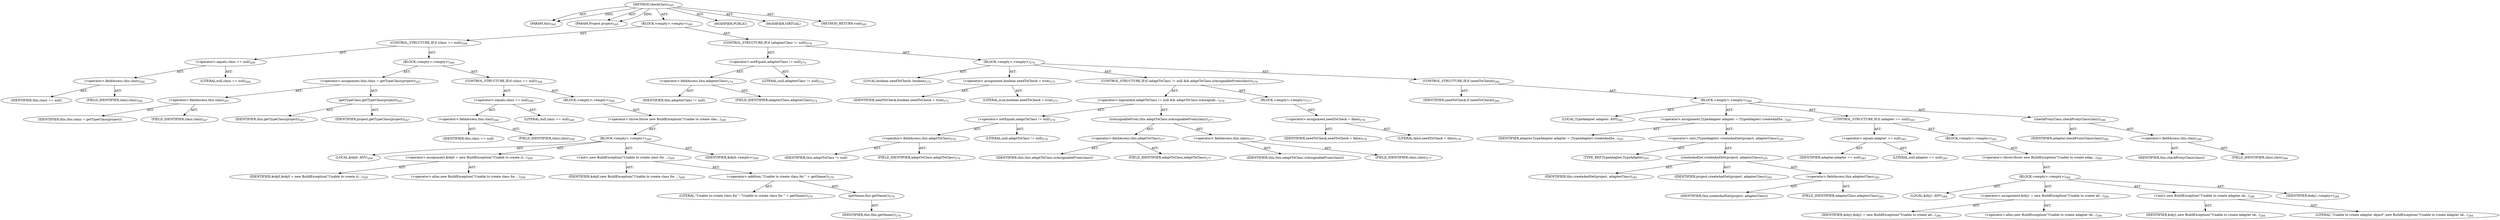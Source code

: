 digraph "checkClass" {  
"111669149709" [label = <(METHOD,checkClass)<SUB>265</SUB>> ]
"115964117001" [label = <(PARAM,this)<SUB>265</SUB>> ]
"115964117018" [label = <(PARAM,Project project)<SUB>265</SUB>> ]
"25769803807" [label = <(BLOCK,&lt;empty&gt;,&lt;empty&gt;)<SUB>265</SUB>> ]
"47244640274" [label = <(CONTROL_STRUCTURE,IF,if (clazz == null))<SUB>266</SUB>> ]
"30064771159" [label = <(&lt;operator&gt;.equals,clazz == null)<SUB>266</SUB>> ]
"30064771160" [label = <(&lt;operator&gt;.fieldAccess,this.clazz)<SUB>266</SUB>> ]
"68719476826" [label = <(IDENTIFIER,this,clazz == null)> ]
"55834574883" [label = <(FIELD_IDENTIFIER,clazz,clazz)<SUB>266</SUB>> ]
"90194313236" [label = <(LITERAL,null,clazz == null)<SUB>266</SUB>> ]
"25769803808" [label = <(BLOCK,&lt;empty&gt;,&lt;empty&gt;)<SUB>266</SUB>> ]
"30064771161" [label = <(&lt;operator&gt;.assignment,this.clazz = getTypeClass(project))<SUB>267</SUB>> ]
"30064771162" [label = <(&lt;operator&gt;.fieldAccess,this.clazz)<SUB>267</SUB>> ]
"68719476827" [label = <(IDENTIFIER,this,this.clazz = getTypeClass(project))> ]
"55834574884" [label = <(FIELD_IDENTIFIER,clazz,clazz)<SUB>267</SUB>> ]
"30064771163" [label = <(getTypeClass,getTypeClass(project))<SUB>267</SUB>> ]
"68719476750" [label = <(IDENTIFIER,this,getTypeClass(project))<SUB>267</SUB>> ]
"68719476828" [label = <(IDENTIFIER,project,getTypeClass(project))<SUB>267</SUB>> ]
"47244640275" [label = <(CONTROL_STRUCTURE,IF,if (clazz == null))<SUB>268</SUB>> ]
"30064771164" [label = <(&lt;operator&gt;.equals,clazz == null)<SUB>268</SUB>> ]
"30064771165" [label = <(&lt;operator&gt;.fieldAccess,this.clazz)<SUB>268</SUB>> ]
"68719476829" [label = <(IDENTIFIER,this,clazz == null)> ]
"55834574885" [label = <(FIELD_IDENTIFIER,clazz,clazz)<SUB>268</SUB>> ]
"90194313237" [label = <(LITERAL,null,clazz == null)<SUB>268</SUB>> ]
"25769803809" [label = <(BLOCK,&lt;empty&gt;,&lt;empty&gt;)<SUB>268</SUB>> ]
"30064771166" [label = <(&lt;operator&gt;.throw,throw new BuildException(&quot;Unable to create clas...)<SUB>269</SUB>> ]
"25769803810" [label = <(BLOCK,&lt;empty&gt;,&lt;empty&gt;)<SUB>269</SUB>> ]
"94489280516" [label = <(LOCAL,$obj0: ANY)<SUB>269</SUB>> ]
"30064771167" [label = <(&lt;operator&gt;.assignment,$obj0 = new BuildException(&quot;Unable to create cl...)<SUB>269</SUB>> ]
"68719476830" [label = <(IDENTIFIER,$obj0,$obj0 = new BuildException(&quot;Unable to create cl...)<SUB>269</SUB>> ]
"30064771168" [label = <(&lt;operator&gt;.alloc,new BuildException(&quot;Unable to create class for ...)<SUB>269</SUB>> ]
"30064771169" [label = <(&lt;init&gt;,new BuildException(&quot;Unable to create class for ...)<SUB>269</SUB>> ]
"68719476831" [label = <(IDENTIFIER,$obj0,new BuildException(&quot;Unable to create class for ...)<SUB>269</SUB>> ]
"30064771170" [label = <(&lt;operator&gt;.addition,&quot;Unable to create class for &quot; + getName())<SUB>270</SUB>> ]
"90194313238" [label = <(LITERAL,&quot;Unable to create class for &quot;,&quot;Unable to create class for &quot; + getName())<SUB>270</SUB>> ]
"30064771171" [label = <(getName,this.getName())<SUB>270</SUB>> ]
"68719476751" [label = <(IDENTIFIER,this,this.getName())<SUB>270</SUB>> ]
"68719476832" [label = <(IDENTIFIER,$obj0,&lt;empty&gt;)<SUB>269</SUB>> ]
"47244640276" [label = <(CONTROL_STRUCTURE,IF,if (adapterClass != null))<SUB>274</SUB>> ]
"30064771172" [label = <(&lt;operator&gt;.notEquals,adapterClass != null)<SUB>274</SUB>> ]
"30064771173" [label = <(&lt;operator&gt;.fieldAccess,this.adapterClass)<SUB>274</SUB>> ]
"68719476833" [label = <(IDENTIFIER,this,adapterClass != null)> ]
"55834574886" [label = <(FIELD_IDENTIFIER,adapterClass,adapterClass)<SUB>274</SUB>> ]
"90194313239" [label = <(LITERAL,null,adapterClass != null)<SUB>274</SUB>> ]
"25769803811" [label = <(BLOCK,&lt;empty&gt;,&lt;empty&gt;)<SUB>274</SUB>> ]
"94489280517" [label = <(LOCAL,boolean needToCheck: boolean)<SUB>275</SUB>> ]
"30064771174" [label = <(&lt;operator&gt;.assignment,boolean needToCheck = true)<SUB>275</SUB>> ]
"68719476834" [label = <(IDENTIFIER,needToCheck,boolean needToCheck = true)<SUB>275</SUB>> ]
"90194313240" [label = <(LITERAL,true,boolean needToCheck = true)<SUB>275</SUB>> ]
"47244640277" [label = <(CONTROL_STRUCTURE,IF,if (adaptToClass != null &amp;&amp; adaptToClass.isAssignableFrom(clazz)))<SUB>276</SUB>> ]
"30064771175" [label = <(&lt;operator&gt;.logicalAnd,adaptToClass != null &amp;&amp; adaptToClass.isAssignab...)<SUB>276</SUB>> ]
"30064771176" [label = <(&lt;operator&gt;.notEquals,adaptToClass != null)<SUB>276</SUB>> ]
"30064771177" [label = <(&lt;operator&gt;.fieldAccess,this.adaptToClass)<SUB>276</SUB>> ]
"68719476835" [label = <(IDENTIFIER,this,adaptToClass != null)> ]
"55834574887" [label = <(FIELD_IDENTIFIER,adaptToClass,adaptToClass)<SUB>276</SUB>> ]
"90194313241" [label = <(LITERAL,null,adaptToClass != null)<SUB>276</SUB>> ]
"30064771178" [label = <(isAssignableFrom,this.adaptToClass.isAssignableFrom(clazz))<SUB>277</SUB>> ]
"30064771179" [label = <(&lt;operator&gt;.fieldAccess,this.adaptToClass)<SUB>277</SUB>> ]
"68719476836" [label = <(IDENTIFIER,this,this.adaptToClass.isAssignableFrom(clazz))> ]
"55834574888" [label = <(FIELD_IDENTIFIER,adaptToClass,adaptToClass)<SUB>277</SUB>> ]
"30064771180" [label = <(&lt;operator&gt;.fieldAccess,this.clazz)<SUB>277</SUB>> ]
"68719476837" [label = <(IDENTIFIER,this,this.adaptToClass.isAssignableFrom(clazz))> ]
"55834574889" [label = <(FIELD_IDENTIFIER,clazz,clazz)<SUB>277</SUB>> ]
"25769803812" [label = <(BLOCK,&lt;empty&gt;,&lt;empty&gt;)<SUB>277</SUB>> ]
"30064771181" [label = <(&lt;operator&gt;.assignment,needToCheck = false)<SUB>278</SUB>> ]
"68719476838" [label = <(IDENTIFIER,needToCheck,needToCheck = false)<SUB>278</SUB>> ]
"90194313242" [label = <(LITERAL,false,needToCheck = false)<SUB>278</SUB>> ]
"47244640278" [label = <(CONTROL_STRUCTURE,IF,if (needToCheck))<SUB>280</SUB>> ]
"68719476839" [label = <(IDENTIFIER,needToCheck,if (needToCheck))<SUB>280</SUB>> ]
"25769803813" [label = <(BLOCK,&lt;empty&gt;,&lt;empty&gt;)<SUB>280</SUB>> ]
"94489280518" [label = <(LOCAL,TypeAdapter adapter: ANY)<SUB>281</SUB>> ]
"30064771182" [label = <(&lt;operator&gt;.assignment,TypeAdapter adapter = (TypeAdapter) createAndSe...)<SUB>281</SUB>> ]
"68719476840" [label = <(IDENTIFIER,adapter,TypeAdapter adapter = (TypeAdapter) createAndSe...)<SUB>281</SUB>> ]
"30064771183" [label = <(&lt;operator&gt;.cast,(TypeAdapter) createAndSet(project, adapterClass))<SUB>281</SUB>> ]
"180388626433" [label = <(TYPE_REF,TypeAdapter,TypeAdapter)<SUB>281</SUB>> ]
"30064771184" [label = <(createAndSet,createAndSet(project, adapterClass))<SUB>281</SUB>> ]
"68719476752" [label = <(IDENTIFIER,this,createAndSet(project, adapterClass))<SUB>281</SUB>> ]
"68719476841" [label = <(IDENTIFIER,project,createAndSet(project, adapterClass))<SUB>282</SUB>> ]
"30064771185" [label = <(&lt;operator&gt;.fieldAccess,this.adapterClass)<SUB>282</SUB>> ]
"68719476842" [label = <(IDENTIFIER,this,createAndSet(project, adapterClass))> ]
"55834574890" [label = <(FIELD_IDENTIFIER,adapterClass,adapterClass)<SUB>282</SUB>> ]
"47244640279" [label = <(CONTROL_STRUCTURE,IF,if (adapter == null))<SUB>283</SUB>> ]
"30064771186" [label = <(&lt;operator&gt;.equals,adapter == null)<SUB>283</SUB>> ]
"68719476843" [label = <(IDENTIFIER,adapter,adapter == null)<SUB>283</SUB>> ]
"90194313243" [label = <(LITERAL,null,adapter == null)<SUB>283</SUB>> ]
"25769803814" [label = <(BLOCK,&lt;empty&gt;,&lt;empty&gt;)<SUB>283</SUB>> ]
"30064771187" [label = <(&lt;operator&gt;.throw,throw new BuildException(&quot;Unable to create adap...)<SUB>284</SUB>> ]
"25769803815" [label = <(BLOCK,&lt;empty&gt;,&lt;empty&gt;)<SUB>284</SUB>> ]
"94489280519" [label = <(LOCAL,$obj1: ANY)<SUB>284</SUB>> ]
"30064771188" [label = <(&lt;operator&gt;.assignment,$obj1 = new BuildException(&quot;Unable to create ad...)<SUB>284</SUB>> ]
"68719476844" [label = <(IDENTIFIER,$obj1,$obj1 = new BuildException(&quot;Unable to create ad...)<SUB>284</SUB>> ]
"30064771189" [label = <(&lt;operator&gt;.alloc,new BuildException(&quot;Unable to create adapter ob...)<SUB>284</SUB>> ]
"30064771190" [label = <(&lt;init&gt;,new BuildException(&quot;Unable to create adapter ob...)<SUB>284</SUB>> ]
"68719476845" [label = <(IDENTIFIER,$obj1,new BuildException(&quot;Unable to create adapter ob...)<SUB>284</SUB>> ]
"90194313244" [label = <(LITERAL,&quot;Unable to create adapter object&quot;,new BuildException(&quot;Unable to create adapter ob...)<SUB>284</SUB>> ]
"68719476846" [label = <(IDENTIFIER,$obj1,&lt;empty&gt;)<SUB>284</SUB>> ]
"30064771191" [label = <(checkProxyClass,checkProxyClass(clazz))<SUB>286</SUB>> ]
"68719476847" [label = <(IDENTIFIER,adapter,checkProxyClass(clazz))<SUB>286</SUB>> ]
"30064771192" [label = <(&lt;operator&gt;.fieldAccess,this.clazz)<SUB>286</SUB>> ]
"68719476848" [label = <(IDENTIFIER,this,checkProxyClass(clazz))> ]
"55834574891" [label = <(FIELD_IDENTIFIER,clazz,clazz)<SUB>286</SUB>> ]
"133143986208" [label = <(MODIFIER,PUBLIC)> ]
"133143986209" [label = <(MODIFIER,VIRTUAL)> ]
"128849018893" [label = <(METHOD_RETURN,void)<SUB>265</SUB>> ]
  "111669149709" -> "115964117001"  [ label = "AST: "] 
  "111669149709" -> "115964117018"  [ label = "AST: "] 
  "111669149709" -> "25769803807"  [ label = "AST: "] 
  "111669149709" -> "133143986208"  [ label = "AST: "] 
  "111669149709" -> "133143986209"  [ label = "AST: "] 
  "111669149709" -> "128849018893"  [ label = "AST: "] 
  "25769803807" -> "47244640274"  [ label = "AST: "] 
  "25769803807" -> "47244640276"  [ label = "AST: "] 
  "47244640274" -> "30064771159"  [ label = "AST: "] 
  "47244640274" -> "25769803808"  [ label = "AST: "] 
  "30064771159" -> "30064771160"  [ label = "AST: "] 
  "30064771159" -> "90194313236"  [ label = "AST: "] 
  "30064771160" -> "68719476826"  [ label = "AST: "] 
  "30064771160" -> "55834574883"  [ label = "AST: "] 
  "25769803808" -> "30064771161"  [ label = "AST: "] 
  "25769803808" -> "47244640275"  [ label = "AST: "] 
  "30064771161" -> "30064771162"  [ label = "AST: "] 
  "30064771161" -> "30064771163"  [ label = "AST: "] 
  "30064771162" -> "68719476827"  [ label = "AST: "] 
  "30064771162" -> "55834574884"  [ label = "AST: "] 
  "30064771163" -> "68719476750"  [ label = "AST: "] 
  "30064771163" -> "68719476828"  [ label = "AST: "] 
  "47244640275" -> "30064771164"  [ label = "AST: "] 
  "47244640275" -> "25769803809"  [ label = "AST: "] 
  "30064771164" -> "30064771165"  [ label = "AST: "] 
  "30064771164" -> "90194313237"  [ label = "AST: "] 
  "30064771165" -> "68719476829"  [ label = "AST: "] 
  "30064771165" -> "55834574885"  [ label = "AST: "] 
  "25769803809" -> "30064771166"  [ label = "AST: "] 
  "30064771166" -> "25769803810"  [ label = "AST: "] 
  "25769803810" -> "94489280516"  [ label = "AST: "] 
  "25769803810" -> "30064771167"  [ label = "AST: "] 
  "25769803810" -> "30064771169"  [ label = "AST: "] 
  "25769803810" -> "68719476832"  [ label = "AST: "] 
  "30064771167" -> "68719476830"  [ label = "AST: "] 
  "30064771167" -> "30064771168"  [ label = "AST: "] 
  "30064771169" -> "68719476831"  [ label = "AST: "] 
  "30064771169" -> "30064771170"  [ label = "AST: "] 
  "30064771170" -> "90194313238"  [ label = "AST: "] 
  "30064771170" -> "30064771171"  [ label = "AST: "] 
  "30064771171" -> "68719476751"  [ label = "AST: "] 
  "47244640276" -> "30064771172"  [ label = "AST: "] 
  "47244640276" -> "25769803811"  [ label = "AST: "] 
  "30064771172" -> "30064771173"  [ label = "AST: "] 
  "30064771172" -> "90194313239"  [ label = "AST: "] 
  "30064771173" -> "68719476833"  [ label = "AST: "] 
  "30064771173" -> "55834574886"  [ label = "AST: "] 
  "25769803811" -> "94489280517"  [ label = "AST: "] 
  "25769803811" -> "30064771174"  [ label = "AST: "] 
  "25769803811" -> "47244640277"  [ label = "AST: "] 
  "25769803811" -> "47244640278"  [ label = "AST: "] 
  "30064771174" -> "68719476834"  [ label = "AST: "] 
  "30064771174" -> "90194313240"  [ label = "AST: "] 
  "47244640277" -> "30064771175"  [ label = "AST: "] 
  "47244640277" -> "25769803812"  [ label = "AST: "] 
  "30064771175" -> "30064771176"  [ label = "AST: "] 
  "30064771175" -> "30064771178"  [ label = "AST: "] 
  "30064771176" -> "30064771177"  [ label = "AST: "] 
  "30064771176" -> "90194313241"  [ label = "AST: "] 
  "30064771177" -> "68719476835"  [ label = "AST: "] 
  "30064771177" -> "55834574887"  [ label = "AST: "] 
  "30064771178" -> "30064771179"  [ label = "AST: "] 
  "30064771178" -> "30064771180"  [ label = "AST: "] 
  "30064771179" -> "68719476836"  [ label = "AST: "] 
  "30064771179" -> "55834574888"  [ label = "AST: "] 
  "30064771180" -> "68719476837"  [ label = "AST: "] 
  "30064771180" -> "55834574889"  [ label = "AST: "] 
  "25769803812" -> "30064771181"  [ label = "AST: "] 
  "30064771181" -> "68719476838"  [ label = "AST: "] 
  "30064771181" -> "90194313242"  [ label = "AST: "] 
  "47244640278" -> "68719476839"  [ label = "AST: "] 
  "47244640278" -> "25769803813"  [ label = "AST: "] 
  "25769803813" -> "94489280518"  [ label = "AST: "] 
  "25769803813" -> "30064771182"  [ label = "AST: "] 
  "25769803813" -> "47244640279"  [ label = "AST: "] 
  "25769803813" -> "30064771191"  [ label = "AST: "] 
  "30064771182" -> "68719476840"  [ label = "AST: "] 
  "30064771182" -> "30064771183"  [ label = "AST: "] 
  "30064771183" -> "180388626433"  [ label = "AST: "] 
  "30064771183" -> "30064771184"  [ label = "AST: "] 
  "30064771184" -> "68719476752"  [ label = "AST: "] 
  "30064771184" -> "68719476841"  [ label = "AST: "] 
  "30064771184" -> "30064771185"  [ label = "AST: "] 
  "30064771185" -> "68719476842"  [ label = "AST: "] 
  "30064771185" -> "55834574890"  [ label = "AST: "] 
  "47244640279" -> "30064771186"  [ label = "AST: "] 
  "47244640279" -> "25769803814"  [ label = "AST: "] 
  "30064771186" -> "68719476843"  [ label = "AST: "] 
  "30064771186" -> "90194313243"  [ label = "AST: "] 
  "25769803814" -> "30064771187"  [ label = "AST: "] 
  "30064771187" -> "25769803815"  [ label = "AST: "] 
  "25769803815" -> "94489280519"  [ label = "AST: "] 
  "25769803815" -> "30064771188"  [ label = "AST: "] 
  "25769803815" -> "30064771190"  [ label = "AST: "] 
  "25769803815" -> "68719476846"  [ label = "AST: "] 
  "30064771188" -> "68719476844"  [ label = "AST: "] 
  "30064771188" -> "30064771189"  [ label = "AST: "] 
  "30064771190" -> "68719476845"  [ label = "AST: "] 
  "30064771190" -> "90194313244"  [ label = "AST: "] 
  "30064771191" -> "68719476847"  [ label = "AST: "] 
  "30064771191" -> "30064771192"  [ label = "AST: "] 
  "30064771192" -> "68719476848"  [ label = "AST: "] 
  "30064771192" -> "55834574891"  [ label = "AST: "] 
  "111669149709" -> "115964117001"  [ label = "DDG: "] 
  "111669149709" -> "115964117018"  [ label = "DDG: "] 
}

